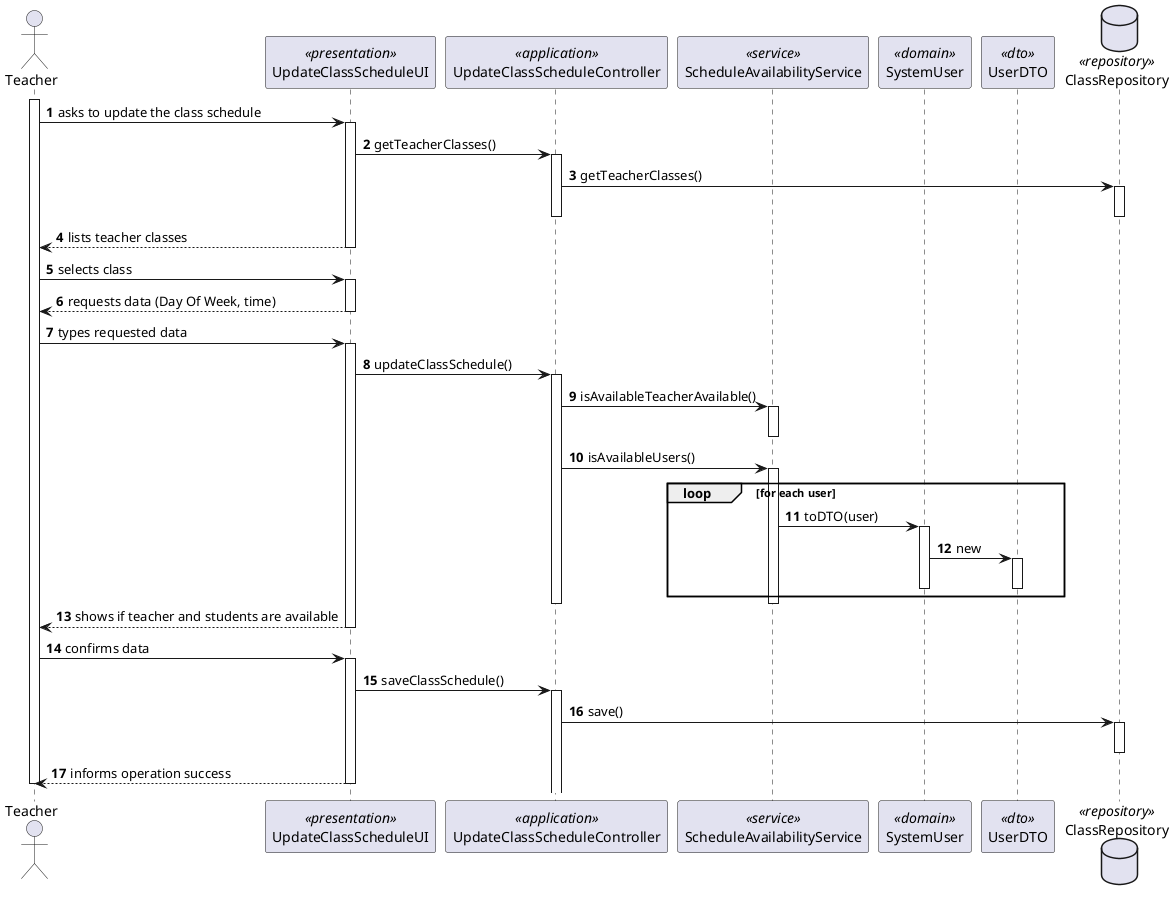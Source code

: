 @startuml US1012_SD
autonumber

actor "Teacher" as T

participant "UpdateClassScheduleUI" as UI <<presentation>>
participant "UpdateClassScheduleController" as CTRL <<application>>
participant "ScheduleAvailabilityService" as SAREP <<service>>
participant "SystemUser" as USER <<domain>>
participant "UserDTO" as DTO <<dto>>

database ClassRepository as REP <<repository>>

activate T

T -> UI : asks to update the class schedule
activate UI

UI -> CTRL : getTeacherClasses()
activate CTRL

CTRL -> REP : getTeacherClasses()
activate REP
deactivate REP

deactivate CTRL

UI --> T: lists teacher classes
deactivate UI

T -> UI : selects class
activate UI

UI --> T : requests data (Day Of Week, time)
deactivate UI

T -> UI : types requested data
activate UI

UI -> CTRL : updateClassSchedule()
activate CTRL

CTRL -> SAREP : isAvailableTeacherAvailable()
activate SAREP
deactivate SAREP

CTRL -> SAREP : isAvailableUsers()
activate SAREP

loop for each user
  SAREP -> USER : toDTO(user)
  activate USER
  USER -> DTO : new
  activate DTO
  deactivate DTO
  deactivate USER
end loop

deactivate SAREP
deactivate CTRL

UI --> T : shows if teacher and students are available
deactivate UI

T -> UI : confirms data
activate UI

UI -> CTRL : saveClassSchedule()
activate CTRL

CTRL -> REP : save()
activate REP
deactivate REP

UI --> T : informs operation success
deactivate UI


deactivate T

@enduml
